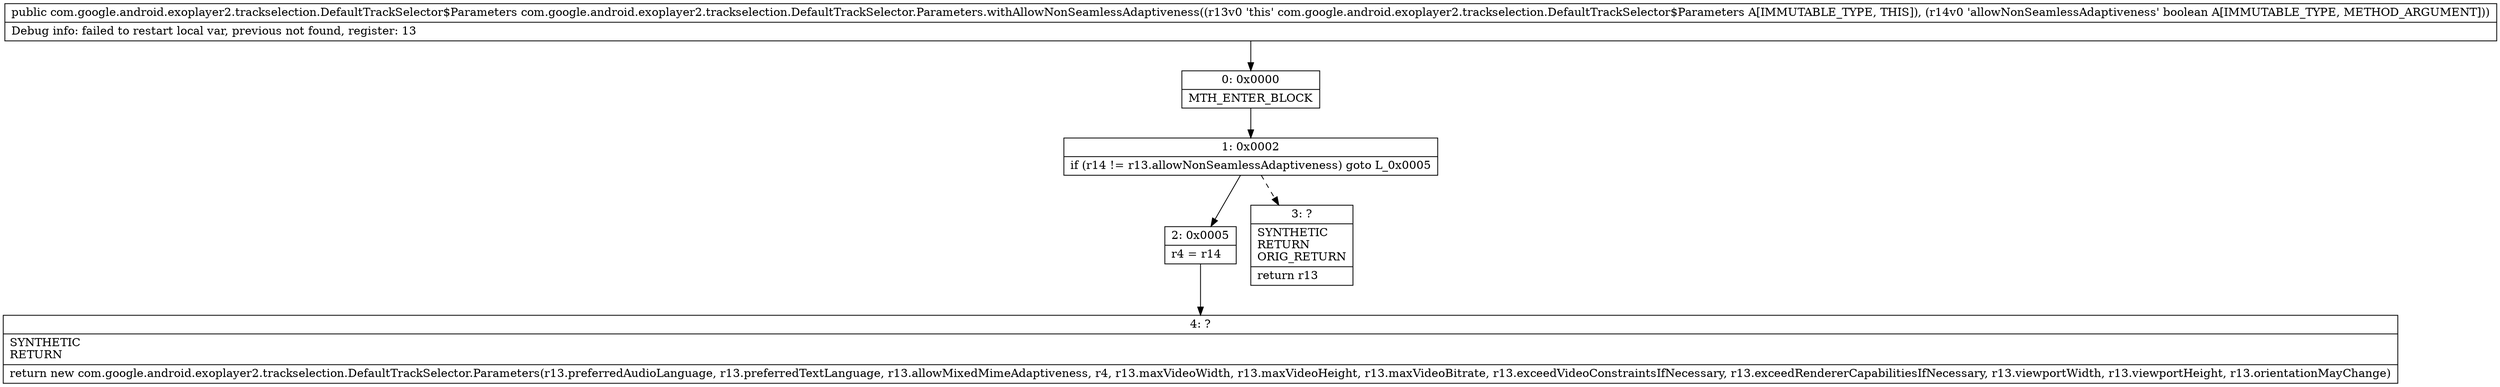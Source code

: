 digraph "CFG forcom.google.android.exoplayer2.trackselection.DefaultTrackSelector.Parameters.withAllowNonSeamlessAdaptiveness(Z)Lcom\/google\/android\/exoplayer2\/trackselection\/DefaultTrackSelector$Parameters;" {
Node_0 [shape=record,label="{0\:\ 0x0000|MTH_ENTER_BLOCK\l}"];
Node_1 [shape=record,label="{1\:\ 0x0002|if (r14 != r13.allowNonSeamlessAdaptiveness) goto L_0x0005\l}"];
Node_2 [shape=record,label="{2\:\ 0x0005|r4 = r14\l}"];
Node_3 [shape=record,label="{3\:\ ?|SYNTHETIC\lRETURN\lORIG_RETURN\l|return r13\l}"];
Node_4 [shape=record,label="{4\:\ ?|SYNTHETIC\lRETURN\l|return new com.google.android.exoplayer2.trackselection.DefaultTrackSelector.Parameters(r13.preferredAudioLanguage, r13.preferredTextLanguage, r13.allowMixedMimeAdaptiveness, r4, r13.maxVideoWidth, r13.maxVideoHeight, r13.maxVideoBitrate, r13.exceedVideoConstraintsIfNecessary, r13.exceedRendererCapabilitiesIfNecessary, r13.viewportWidth, r13.viewportHeight, r13.orientationMayChange)\l}"];
MethodNode[shape=record,label="{public com.google.android.exoplayer2.trackselection.DefaultTrackSelector$Parameters com.google.android.exoplayer2.trackselection.DefaultTrackSelector.Parameters.withAllowNonSeamlessAdaptiveness((r13v0 'this' com.google.android.exoplayer2.trackselection.DefaultTrackSelector$Parameters A[IMMUTABLE_TYPE, THIS]), (r14v0 'allowNonSeamlessAdaptiveness' boolean A[IMMUTABLE_TYPE, METHOD_ARGUMENT]))  | Debug info: failed to restart local var, previous not found, register: 13\l}"];
MethodNode -> Node_0;
Node_0 -> Node_1;
Node_1 -> Node_2;
Node_1 -> Node_3[style=dashed];
Node_2 -> Node_4;
}

